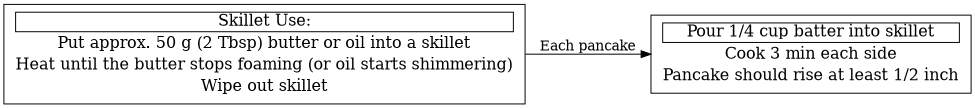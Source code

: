 digraph "Pancake Cooking" {
graph [ rankdir = "LR", ranksep = .4, size = 6.5];
node [ fontsize = "16" shape = "record" , colorscheme = dark28  ];


"Cooking1" [
label = < <TABLE BORDER="0" CELLSPACING="4" CELLPADDING="0"><TR><TD  BORDER="1" port="f0"> Skillet Use: </TD></TR>
<TR><TD BORDER="0" port="f1">Put approx. 50 g (2 Tbsp) butter or oil into a skillet</TD></TR>
<TR><TD BORDER="0" >Heat until the butter stops foaming (or oil starts shimmering)</TD></TR>
<TR><TD BORDER="0" >Wipe out skillet</TD></TR>
</TABLE>> ];

"Cooking2" [
label = < <TABLE BORDER="0" CELLSPACING="4" CELLPADDING="0"><TR><TD  BORDER="1" port="f0"> Pour 1/4 cup batter into skillet </TD></TR>
<TR><TD BORDER="0" >Cook 3 min each side</TD></TR>
<TR><TD BORDER="0" >Pancake should rise at least 1/2 inch</TD></TR>
</TABLE>> ];

Cooking1 -> Cooking2 [label = "Each pancake"];


}
